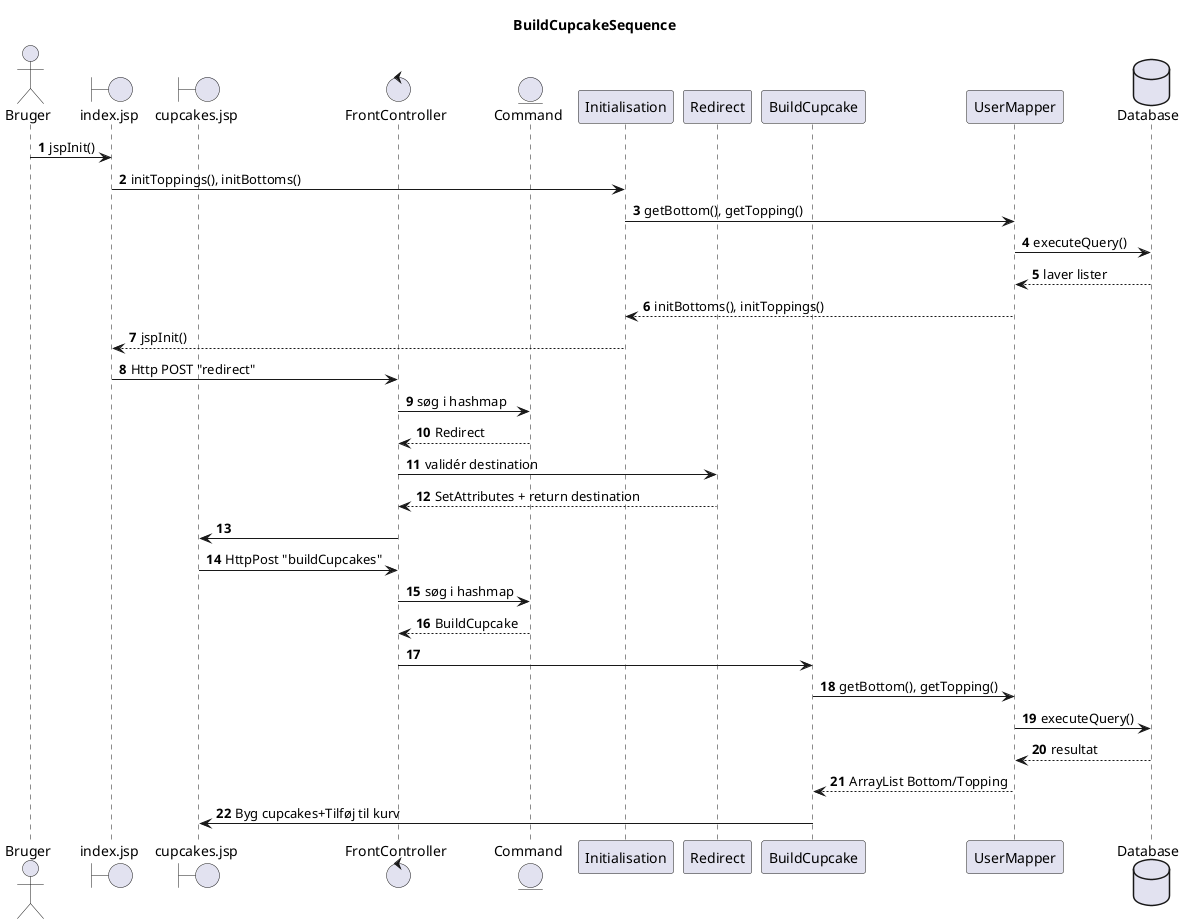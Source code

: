 @startuml

title BuildCupcakeSequence
autonumber
actor Bruger
boundary index.jsp
boundary cupcakes.jsp
control FrontController
entity Command
participant Initialisation
participant Redirect
participant BuildCupcake
participant UserMapper
database Database
Bruger -> index.jsp : jspInit()
index.jsp -> Initialisation : initToppings(), initBottoms()
Initialisation -> UserMapper : getBottom(), getTopping()
UserMapper -> Database : executeQuery()
Database --> UserMapper : laver lister
UserMapper --> Initialisation : initBottoms(), initToppings()
Initialisation --> index.jsp : jspInit()
index.jsp -> FrontController : Http POST "redirect"
FrontController -> Command : søg i hashmap
Command --> FrontController : Redirect
FrontController -> Redirect : validér destination
Redirect --> FrontController : SetAttributes + return destination

FrontController -> cupcakes.jsp
cupcakes.jsp -> FrontController : HttpPost "buildCupcakes"
FrontController -> Command : søg i hashmap
Command --> FrontController : BuildCupcake
FrontController -> BuildCupcake
BuildCupcake -> UserMapper : getBottom(), getTopping()
UserMapper -> Database : executeQuery()
Database --> UserMapper : resultat
UserMapper --> BuildCupcake : ArrayList Bottom/Topping
BuildCupcake -> cupcakes.jsp : Byg cupcakes+Tilføj til kurv

@enduml